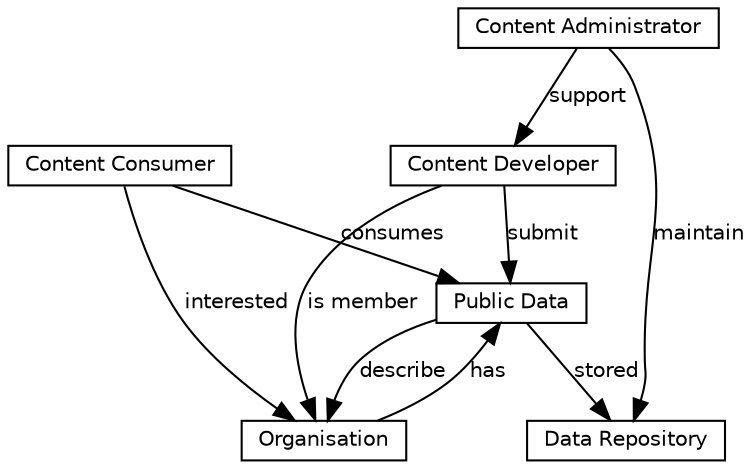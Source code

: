 #!/usr/bin/dot
# $Id$

digraph G{
	//nodesep=.1;
	node [height=.15,shape=box,fontname="Helvetica",fontsize=10];
	edge [arrowhead=normal,arrowtail=none,fontname="Helvetica",fontsize=10];
	
	content_provider [label="Content Developer"];
	public_data [label="Public Data"];
	system_administrator [label="Content Administrator"];
	repository [label="Data Repository"];
	end_user [label="Content Consumer"];
	organisation [label="Organisation"];
	
	content_provider->public_data [label="submit"];
	system_administrator->content_provider [label="support"];
	system_administrator->repository [label="maintain"];
	content_provider->organisation [label="is member"];
	public_data->organisation [label="describe"];
	end_user->organisation [label="interested"];
	public_data->repository [label="stored"];
	end_user->public_data [label="consumes"];
	organisation->public_data [label="has"];
}
